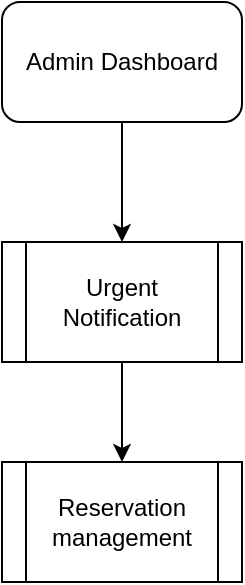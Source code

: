 <mxfile version="27.1.6">
  <diagram id="C5RBs43oDa-KdzZeNtuy" name="Page-1">
    <mxGraphModel dx="1372" dy="812" grid="1" gridSize="10" guides="1" tooltips="1" connect="1" arrows="1" fold="1" page="1" pageScale="1" pageWidth="827" pageHeight="1169" math="0" shadow="0">
      <root>
        <mxCell id="WIyWlLk6GJQsqaUBKTNV-0" />
        <mxCell id="WIyWlLk6GJQsqaUBKTNV-1" parent="WIyWlLk6GJQsqaUBKTNV-0" />
        <mxCell id="ylgRz-9_HbumBIyWTCQw-6" style="edgeStyle=orthogonalEdgeStyle;rounded=0;orthogonalLoop=1;jettySize=auto;html=1;" parent="WIyWlLk6GJQsqaUBKTNV-1" source="ylgRz-9_HbumBIyWTCQw-0" target="ylgRz-9_HbumBIyWTCQw-2" edge="1">
          <mxGeometry relative="1" as="geometry" />
        </mxCell>
        <mxCell id="ylgRz-9_HbumBIyWTCQw-0" value="Admin Dashboard" style="rounded=1;whiteSpace=wrap;html=1;" parent="WIyWlLk6GJQsqaUBKTNV-1" vertex="1">
          <mxGeometry x="330" y="30" width="120" height="60" as="geometry" />
        </mxCell>
        <mxCell id="ylgRz-9_HbumBIyWTCQw-7" style="edgeStyle=orthogonalEdgeStyle;rounded=0;orthogonalLoop=1;jettySize=auto;html=1;" parent="WIyWlLk6GJQsqaUBKTNV-1" source="ylgRz-9_HbumBIyWTCQw-2" target="ylgRz-9_HbumBIyWTCQw-4" edge="1">
          <mxGeometry relative="1" as="geometry" />
        </mxCell>
        <UserObject label="Urgent Notification" link="https://github.com/Conchero/ecf-back/blob/FluxDiagram/prodDocs/Algoritme/Admin/UrgentNotification.drawio" id="ylgRz-9_HbumBIyWTCQw-2">
          <mxCell style="shape=process;whiteSpace=wrap;html=1;backgroundOutline=1;" parent="WIyWlLk6GJQsqaUBKTNV-1" vertex="1">
            <mxGeometry x="330" y="150" width="120" height="60" as="geometry" />
          </mxCell>
        </UserObject>
        <UserObject label="Reservation management" link="https://github.com/Conchero/ecf-back/blob/main/prodDocs/Algoritme/ReservationManagement.drawio" id="ylgRz-9_HbumBIyWTCQw-4">
          <mxCell style="shape=process;whiteSpace=wrap;html=1;backgroundOutline=1;" parent="WIyWlLk6GJQsqaUBKTNV-1" vertex="1">
            <mxGeometry x="330" y="260" width="120" height="60" as="geometry" />
          </mxCell>
        </UserObject>
      </root>
    </mxGraphModel>
  </diagram>
</mxfile>
